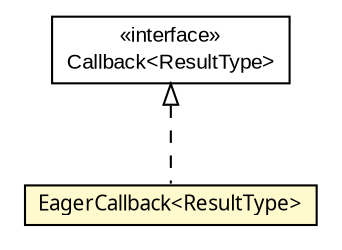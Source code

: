 #!/usr/local/bin/dot
#
# Class diagram 
# Generated by UMLGraph version 5.1 (http://www.umlgraph.org/)
#

digraph G {
	edge [fontname="arial",fontsize=10,labelfontname="arial",labelfontsize=10];
	node [fontname="arial",fontsize=10,shape=plaintext];
	nodesep=0.25;
	ranksep=0.5;
	// io.nextweb.operations.callbacks.Callback<ResultType>
	c2856 [label=<<table title="io.nextweb.operations.callbacks.Callback" border="0" cellborder="1" cellspacing="0" cellpadding="2" port="p" href="./Callback.html">
		<tr><td><table border="0" cellspacing="0" cellpadding="1">
<tr><td align="center" balign="center"> &#171;interface&#187; </td></tr>
<tr><td align="center" balign="center"> Callback&lt;ResultType&gt; </td></tr>
		</table></td></tr>
		</table>>, fontname="arial", fontcolor="black", fontsize=10.0];
	// io.nextweb.operations.callbacks.EagerCallback<ResultType>
	c2858 [label=<<table title="io.nextweb.operations.callbacks.EagerCallback" border="0" cellborder="1" cellspacing="0" cellpadding="2" port="p" bgcolor="lemonChiffon" href="./EagerCallback.html">
		<tr><td><table border="0" cellspacing="0" cellpadding="1">
<tr><td align="center" balign="center"><font face="ariali"> EagerCallback&lt;ResultType&gt; </font></td></tr>
		</table></td></tr>
		</table>>, fontname="arial", fontcolor="black", fontsize=10.0];
	//io.nextweb.operations.callbacks.EagerCallback<ResultType> implements io.nextweb.operations.callbacks.Callback<ResultType>
	c2856:p -> c2858:p [dir=back,arrowtail=empty,style=dashed];
}

